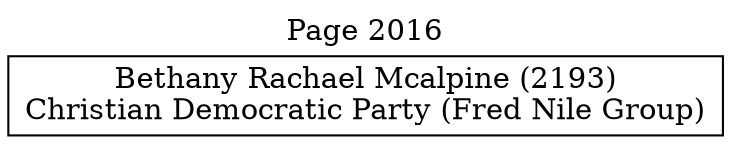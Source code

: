 // House preference flow
digraph "Bethany Rachael Mcalpine (2193)_Page_2016" {
	graph [label="Page 2016" labelloc=t mclimit=10]
	node [shape=box]
	"Bethany Rachael Mcalpine (2193)" [label="Bethany Rachael Mcalpine (2193)
Christian Democratic Party (Fred Nile Group)"]
}
